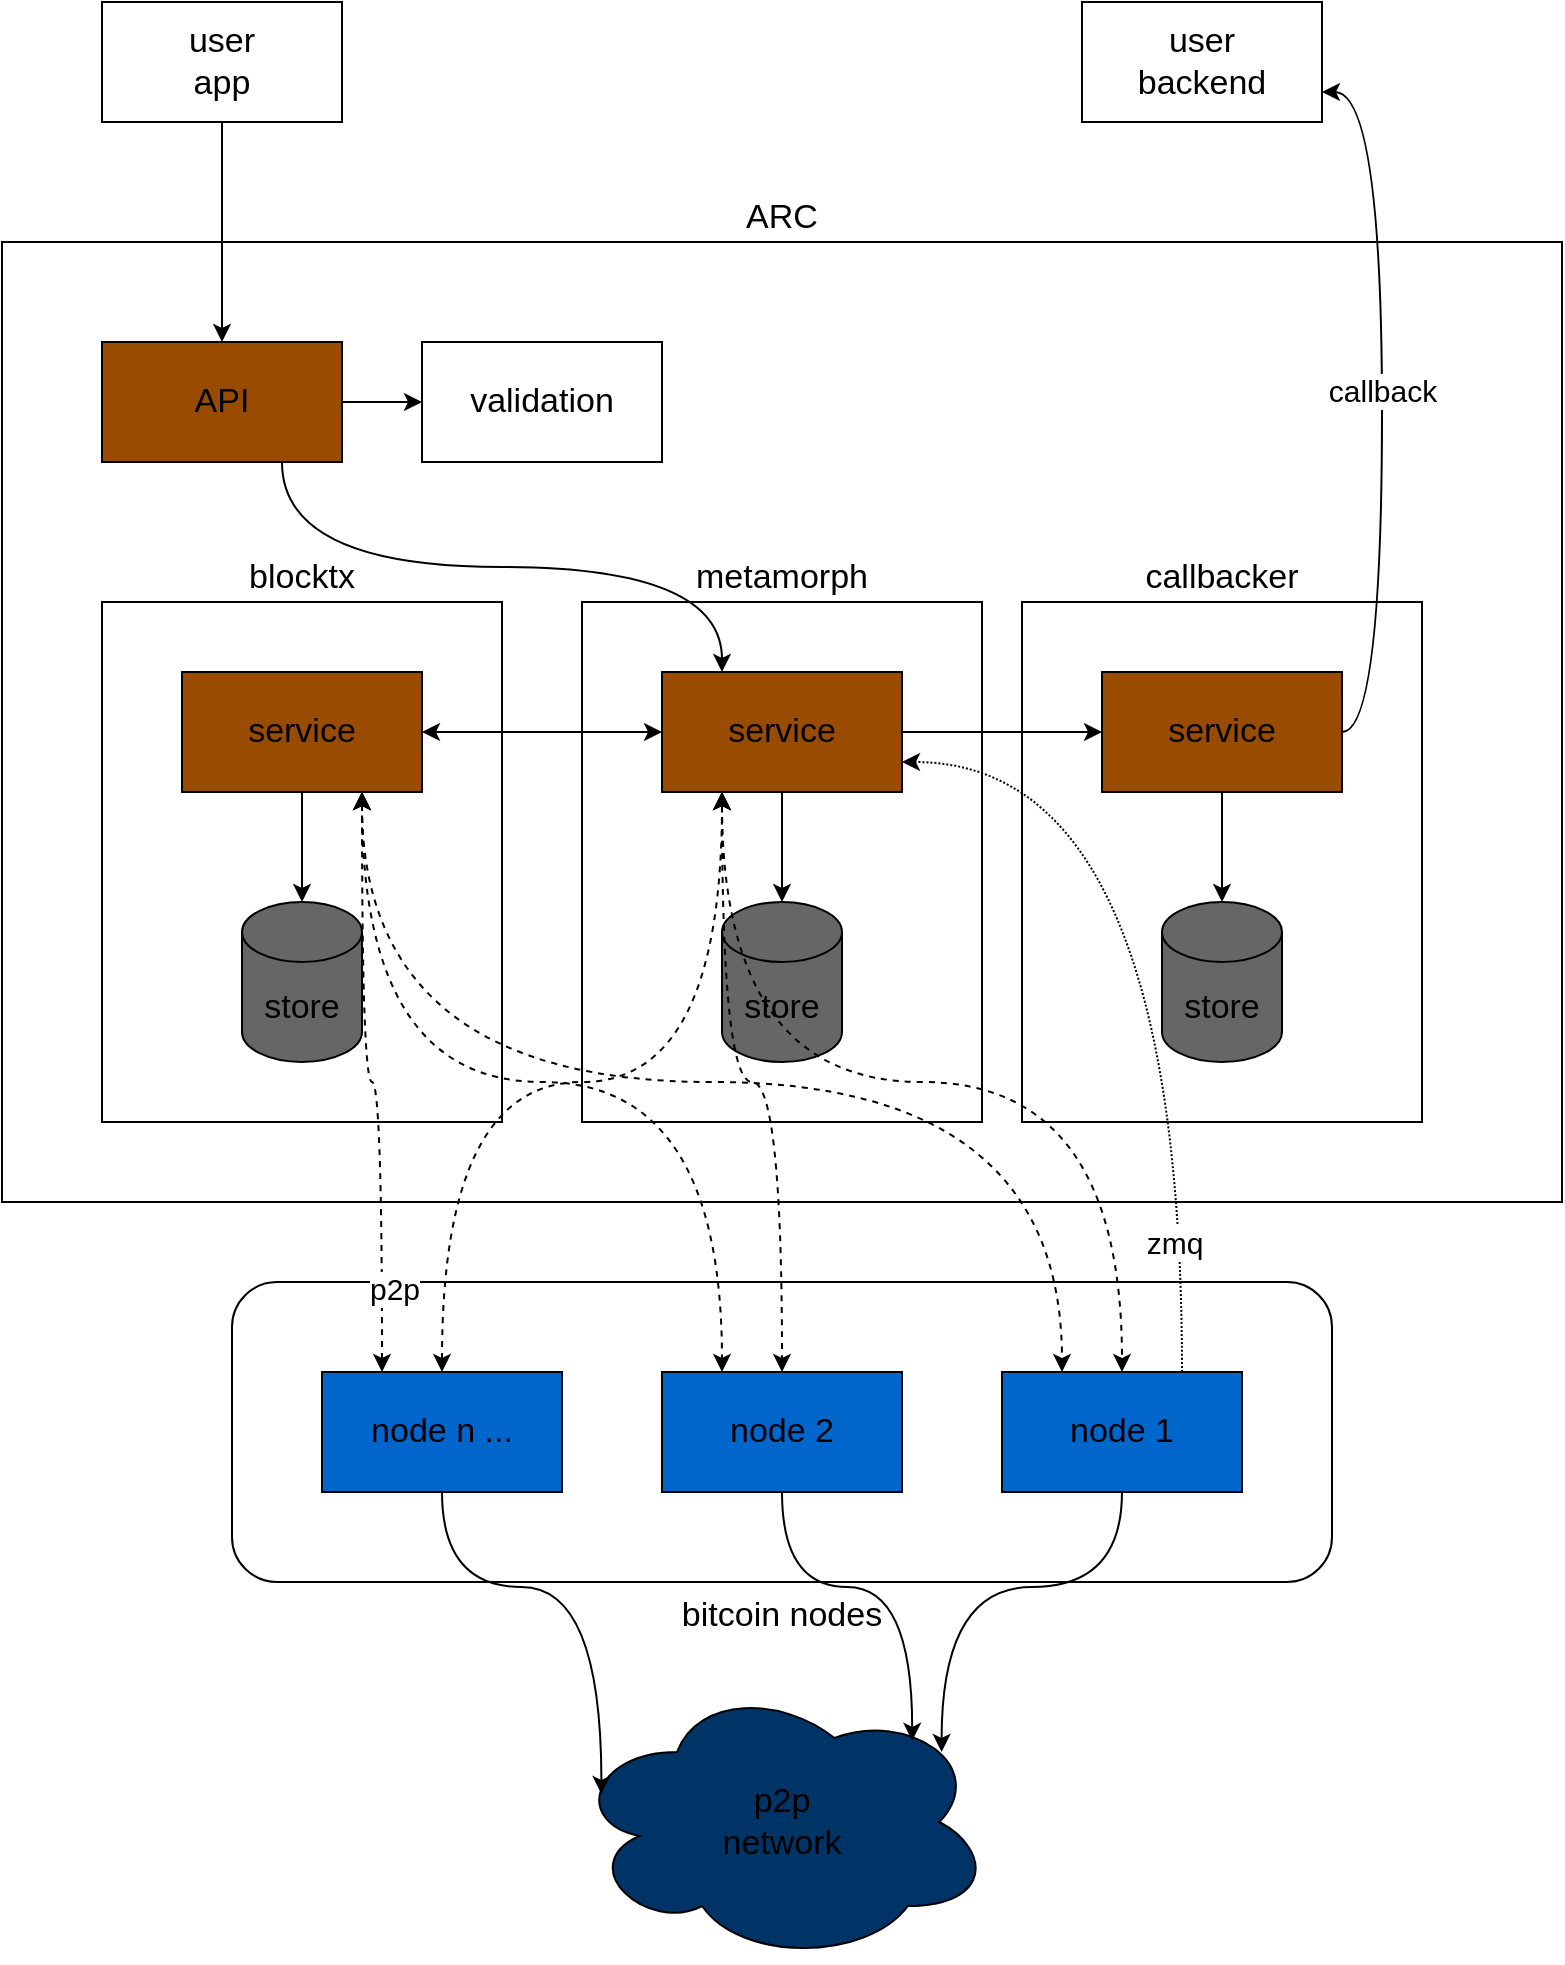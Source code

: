 <mxfile version="26.2.5">
  <diagram name="Page-1" id="y7r9vnVUinvZSlPr59UU">
    <mxGraphModel dx="3963" dy="1277" grid="1" gridSize="10" guides="1" tooltips="1" connect="1" arrows="1" fold="1" page="1" pageScale="1" pageWidth="827" pageHeight="1169" math="0" shadow="0">
      <root>
        <mxCell id="0" />
        <mxCell id="1" parent="0" />
        <mxCell id="VUfXOKQmoESvI0yCJa1Z-14" value="ARC" style="rounded=0;whiteSpace=wrap;html=1;fontSize=17;align=center;labelPosition=center;verticalLabelPosition=top;verticalAlign=bottom;" parent="1" vertex="1">
          <mxGeometry x="-1030" y="210" width="780" height="480" as="geometry" />
        </mxCell>
        <mxCell id="VUfXOKQmoESvI0yCJa1Z-6" value="metamorph" style="rounded=0;whiteSpace=wrap;html=1;fontSize=17;align=center;labelPosition=center;verticalLabelPosition=top;verticalAlign=bottom;" parent="1" vertex="1">
          <mxGeometry x="-740" y="390" width="200" height="260" as="geometry" />
        </mxCell>
        <mxCell id="VUfXOKQmoESvI0yCJa1Z-1" value="validation" style="rounded=0;whiteSpace=wrap;html=1;fontSize=17;" parent="1" vertex="1">
          <mxGeometry x="-820" y="260" width="120" height="60" as="geometry" />
        </mxCell>
        <mxCell id="VUfXOKQmoESvI0yCJa1Z-30" style="edgeStyle=orthogonalEdgeStyle;rounded=0;orthogonalLoop=1;jettySize=auto;html=1;exitX=1;exitY=0.5;exitDx=0;exitDy=0;" parent="1" source="VUfXOKQmoESvI0yCJa1Z-3" target="VUfXOKQmoESvI0yCJa1Z-1" edge="1">
          <mxGeometry relative="1" as="geometry" />
        </mxCell>
        <mxCell id="VUfXOKQmoESvI0yCJa1Z-35" style="edgeStyle=orthogonalEdgeStyle;rounded=0;orthogonalLoop=1;jettySize=auto;html=1;exitX=0.75;exitY=1;exitDx=0;exitDy=0;entryX=0.25;entryY=0;entryDx=0;entryDy=0;curved=1;" parent="1" source="VUfXOKQmoESvI0yCJa1Z-3" target="VUfXOKQmoESvI0yCJa1Z-4" edge="1">
          <mxGeometry relative="1" as="geometry" />
        </mxCell>
        <mxCell id="VUfXOKQmoESvI0yCJa1Z-3" value="API" style="rounded=0;whiteSpace=wrap;html=1;fontSize=17;fillColor=#994C00;" parent="1" vertex="1">
          <mxGeometry x="-980" y="260" width="120" height="60" as="geometry" />
        </mxCell>
        <mxCell id="VUfXOKQmoESvI0yCJa1Z-4" value="service" style="rounded=0;whiteSpace=wrap;html=1;fontSize=17;fillColor=#994C00;gradientColor=none;" parent="1" vertex="1">
          <mxGeometry x="-700" y="425" width="120" height="60" as="geometry" />
        </mxCell>
        <mxCell id="VUfXOKQmoESvI0yCJa1Z-5" value="store" style="shape=cylinder3;whiteSpace=wrap;html=1;boundedLbl=1;backgroundOutline=1;size=15;fontSize=17;fillColor=#666666;" parent="1" vertex="1">
          <mxGeometry x="-670" y="540" width="60" height="80" as="geometry" />
        </mxCell>
        <mxCell id="VUfXOKQmoESvI0yCJa1Z-7" value="blocktx" style="rounded=0;whiteSpace=wrap;html=1;fontSize=17;align=center;labelPosition=center;verticalLabelPosition=top;verticalAlign=bottom;" parent="1" vertex="1">
          <mxGeometry x="-980" y="390" width="200" height="260" as="geometry" />
        </mxCell>
        <mxCell id="VUfXOKQmoESvI0yCJa1Z-8" value="service" style="rounded=0;whiteSpace=wrap;html=1;fontSize=17;fillColor=#994C00;" parent="1" vertex="1">
          <mxGeometry x="-940" y="425" width="120" height="60" as="geometry" />
        </mxCell>
        <mxCell id="VUfXOKQmoESvI0yCJa1Z-9" value="store" style="shape=cylinder3;whiteSpace=wrap;html=1;boundedLbl=1;backgroundOutline=1;size=15;fontSize=17;fillColor=#666666;" parent="1" vertex="1">
          <mxGeometry x="-910" y="540" width="60" height="80" as="geometry" />
        </mxCell>
        <mxCell id="VUfXOKQmoESvI0yCJa1Z-10" value="callbacker" style="rounded=0;whiteSpace=wrap;html=1;fontSize=17;labelPosition=center;verticalLabelPosition=top;align=center;verticalAlign=bottom;" parent="1" vertex="1">
          <mxGeometry x="-520" y="390" width="200" height="260" as="geometry" />
        </mxCell>
        <mxCell id="VUfXOKQmoESvI0yCJa1Z-11" value="service" style="rounded=0;whiteSpace=wrap;html=1;fontSize=17;fillColor=#994C00;" parent="1" vertex="1">
          <mxGeometry x="-480" y="425" width="120" height="60" as="geometry" />
        </mxCell>
        <mxCell id="VUfXOKQmoESvI0yCJa1Z-12" value="store" style="shape=cylinder3;whiteSpace=wrap;html=1;boundedLbl=1;backgroundOutline=1;size=15;fontSize=17;fillColor=#666666;" parent="1" vertex="1">
          <mxGeometry x="-450" y="540" width="60" height="80" as="geometry" />
        </mxCell>
        <mxCell id="VUfXOKQmoESvI0yCJa1Z-29" style="edgeStyle=orthogonalEdgeStyle;rounded=0;orthogonalLoop=1;jettySize=auto;html=1;exitX=0.5;exitY=1;exitDx=0;exitDy=0;entryX=0.5;entryY=0;entryDx=0;entryDy=0;" parent="1" source="VUfXOKQmoESvI0yCJa1Z-15" target="VUfXOKQmoESvI0yCJa1Z-3" edge="1">
          <mxGeometry relative="1" as="geometry" />
        </mxCell>
        <mxCell id="VUfXOKQmoESvI0yCJa1Z-15" value="user&lt;br style=&quot;font-size: 17px;&quot;&gt;app" style="rounded=0;whiteSpace=wrap;html=1;fontSize=17;" parent="1" vertex="1">
          <mxGeometry x="-980" y="90" width="120" height="60" as="geometry" />
        </mxCell>
        <mxCell id="VUfXOKQmoESvI0yCJa1Z-16" value="user&lt;br style=&quot;font-size: 17px;&quot;&gt;backend" style="rounded=0;whiteSpace=wrap;html=1;fontSize=17;" parent="1" vertex="1">
          <mxGeometry x="-490" y="90" width="120" height="60" as="geometry" />
        </mxCell>
        <mxCell id="VUfXOKQmoESvI0yCJa1Z-18" value="p2p&lt;div style=&quot;font-size: 17px;&quot;&gt;network&lt;/div&gt;" style="ellipse;shape=cloud;whiteSpace=wrap;html=1;fontSize=17;fillColor=#003366;" parent="1" vertex="1">
          <mxGeometry x="-745" y="930" width="210" height="140" as="geometry" />
        </mxCell>
        <mxCell id="VUfXOKQmoESvI0yCJa1Z-19" value="bitcoin nodes" style="rounded=1;whiteSpace=wrap;html=1;fontSize=17;labelPosition=center;verticalLabelPosition=bottom;align=center;verticalAlign=top;" parent="1" vertex="1">
          <mxGeometry x="-915" y="730" width="550" height="150" as="geometry" />
        </mxCell>
        <mxCell id="VUfXOKQmoESvI0yCJa1Z-20" value="node n ..." style="rounded=0;whiteSpace=wrap;html=1;fontSize=17;fillColor=#0066CC;" parent="1" vertex="1">
          <mxGeometry x="-870" y="775" width="120" height="60" as="geometry" />
        </mxCell>
        <mxCell id="VUfXOKQmoESvI0yCJa1Z-21" value="node 2" style="rounded=0;whiteSpace=wrap;html=1;fontSize=17;fillColor=#0066CC;" parent="1" vertex="1">
          <mxGeometry x="-700" y="775" width="120" height="60" as="geometry" />
        </mxCell>
        <mxCell id="VUfXOKQmoESvI0yCJa1Z-42" style="edgeStyle=orthogonalEdgeStyle;rounded=0;orthogonalLoop=1;jettySize=auto;html=1;exitX=0.75;exitY=0;exitDx=0;exitDy=0;entryX=1;entryY=0.75;entryDx=0;entryDy=0;elbow=vertical;curved=1;dashed=1;dashPattern=1 1;" parent="1" source="VUfXOKQmoESvI0yCJa1Z-22" target="VUfXOKQmoESvI0yCJa1Z-4" edge="1">
          <mxGeometry relative="1" as="geometry" />
        </mxCell>
        <mxCell id="VUfXOKQmoESvI0yCJa1Z-43" value="zmq" style="edgeLabel;html=1;align=center;verticalAlign=middle;resizable=0;points=[];fontSize=15;" parent="VUfXOKQmoESvI0yCJa1Z-42" vertex="1" connectable="0">
          <mxGeometry x="-0.705" y="4" relative="1" as="geometry">
            <mxPoint as="offset" />
          </mxGeometry>
        </mxCell>
        <mxCell id="VUfXOKQmoESvI0yCJa1Z-22" value="node 1" style="rounded=0;whiteSpace=wrap;html=1;fontSize=17;fillColor=#0066CC;" parent="1" vertex="1">
          <mxGeometry x="-530" y="775" width="120" height="60" as="geometry" />
        </mxCell>
        <mxCell id="VUfXOKQmoESvI0yCJa1Z-25" value="" style="endArrow=classic;startArrow=classic;html=1;rounded=0;exitX=1;exitY=0.5;exitDx=0;exitDy=0;" parent="1" source="VUfXOKQmoESvI0yCJa1Z-8" target="VUfXOKQmoESvI0yCJa1Z-4" edge="1">
          <mxGeometry width="50" height="50" relative="1" as="geometry">
            <mxPoint x="-430" y="750" as="sourcePoint" />
            <mxPoint x="-380" y="700" as="targetPoint" />
          </mxGeometry>
        </mxCell>
        <mxCell id="VUfXOKQmoESvI0yCJa1Z-28" style="edgeStyle=orthogonalEdgeStyle;rounded=0;orthogonalLoop=1;jettySize=auto;html=1;exitX=1;exitY=0.5;exitDx=0;exitDy=0;entryX=1;entryY=0.75;entryDx=0;entryDy=0;curved=1;" parent="1" source="VUfXOKQmoESvI0yCJa1Z-11" target="VUfXOKQmoESvI0yCJa1Z-16" edge="1">
          <mxGeometry relative="1" as="geometry" />
        </mxCell>
        <mxCell id="VUfXOKQmoESvI0yCJa1Z-39" value="callback" style="edgeLabel;html=1;align=center;verticalAlign=middle;resizable=0;points=[];fontSize=15;" parent="VUfXOKQmoESvI0yCJa1Z-28" vertex="1" connectable="0">
          <mxGeometry x="0.036" relative="1" as="geometry">
            <mxPoint as="offset" />
          </mxGeometry>
        </mxCell>
        <mxCell id="VUfXOKQmoESvI0yCJa1Z-36" style="edgeStyle=orthogonalEdgeStyle;rounded=0;orthogonalLoop=1;jettySize=auto;html=1;exitX=0.5;exitY=1;exitDx=0;exitDy=0;entryX=0.5;entryY=0;entryDx=0;entryDy=0;entryPerimeter=0;" parent="1" source="VUfXOKQmoESvI0yCJa1Z-8" target="VUfXOKQmoESvI0yCJa1Z-9" edge="1">
          <mxGeometry relative="1" as="geometry" />
        </mxCell>
        <mxCell id="VUfXOKQmoESvI0yCJa1Z-37" style="edgeStyle=orthogonalEdgeStyle;rounded=0;orthogonalLoop=1;jettySize=auto;html=1;exitX=0.5;exitY=1;exitDx=0;exitDy=0;entryX=0.5;entryY=0;entryDx=0;entryDy=0;entryPerimeter=0;" parent="1" source="VUfXOKQmoESvI0yCJa1Z-4" target="VUfXOKQmoESvI0yCJa1Z-5" edge="1">
          <mxGeometry relative="1" as="geometry" />
        </mxCell>
        <mxCell id="VUfXOKQmoESvI0yCJa1Z-38" value="" style="endArrow=classic;html=1;rounded=0;exitX=0.5;exitY=1;exitDx=0;exitDy=0;" parent="1" source="VUfXOKQmoESvI0yCJa1Z-11" target="VUfXOKQmoESvI0yCJa1Z-12" edge="1">
          <mxGeometry width="50" height="50" relative="1" as="geometry">
            <mxPoint x="-430" y="750" as="sourcePoint" />
            <mxPoint x="-380" y="700" as="targetPoint" />
          </mxGeometry>
        </mxCell>
        <mxCell id="VUfXOKQmoESvI0yCJa1Z-44" value="" style="endArrow=classic;startArrow=classic;html=1;rounded=0;exitX=0.5;exitY=0;exitDx=0;exitDy=0;entryX=0.25;entryY=1;entryDx=0;entryDy=0;edgeStyle=orthogonalEdgeStyle;curved=1;dashed=1;" parent="1" source="VUfXOKQmoESvI0yCJa1Z-20" target="VUfXOKQmoESvI0yCJa1Z-4" edge="1">
          <mxGeometry width="50" height="50" relative="1" as="geometry">
            <mxPoint x="60" y="750" as="sourcePoint" />
            <mxPoint x="110" y="700" as="targetPoint" />
          </mxGeometry>
        </mxCell>
        <mxCell id="VUfXOKQmoESvI0yCJa1Z-48" value="" style="endArrow=classic;startArrow=classic;html=1;rounded=0;entryX=0.5;entryY=0;entryDx=0;entryDy=0;edgeStyle=orthogonalEdgeStyle;curved=1;dashed=1;exitX=0.25;exitY=1;exitDx=0;exitDy=0;" parent="1" source="VUfXOKQmoESvI0yCJa1Z-4" target="VUfXOKQmoESvI0yCJa1Z-21" edge="1">
          <mxGeometry width="50" height="50" relative="1" as="geometry">
            <mxPoint x="-670" y="490" as="sourcePoint" />
            <mxPoint x="110" y="700" as="targetPoint" />
          </mxGeometry>
        </mxCell>
        <mxCell id="VUfXOKQmoESvI0yCJa1Z-49" value="" style="endArrow=classic;startArrow=classic;html=1;rounded=0;dashed=1;edgeStyle=orthogonalEdgeStyle;curved=1;exitX=0.25;exitY=1;exitDx=0;exitDy=0;entryX=0.5;entryY=0;entryDx=0;entryDy=0;" parent="1" source="VUfXOKQmoESvI0yCJa1Z-4" target="VUfXOKQmoESvI0yCJa1Z-22" edge="1">
          <mxGeometry width="50" height="50" relative="1" as="geometry">
            <mxPoint x="-670" y="510" as="sourcePoint" />
            <mxPoint x="-470" y="770" as="targetPoint" />
          </mxGeometry>
        </mxCell>
        <mxCell id="VUfXOKQmoESvI0yCJa1Z-50" value="" style="endArrow=classic;startArrow=classic;html=1;rounded=0;entryX=0.25;entryY=0;entryDx=0;entryDy=0;edgeStyle=orthogonalEdgeStyle;curved=1;dashed=1;exitX=0.75;exitY=1;exitDx=0;exitDy=0;" parent="1" source="VUfXOKQmoESvI0yCJa1Z-8" target="VUfXOKQmoESvI0yCJa1Z-21" edge="1">
          <mxGeometry width="50" height="50" relative="1" as="geometry">
            <mxPoint x="-660" y="500" as="sourcePoint" />
            <mxPoint x="-630" y="785" as="targetPoint" />
          </mxGeometry>
        </mxCell>
        <mxCell id="VUfXOKQmoESvI0yCJa1Z-51" value="" style="endArrow=classic;startArrow=classic;html=1;rounded=0;exitX=0.25;exitY=0;exitDx=0;exitDy=0;edgeStyle=orthogonalEdgeStyle;curved=1;dashed=1;entryX=0.75;entryY=1;entryDx=0;entryDy=0;" parent="1" source="VUfXOKQmoESvI0yCJa1Z-20" target="VUfXOKQmoESvI0yCJa1Z-8" edge="1">
          <mxGeometry width="50" height="50" relative="1" as="geometry">
            <mxPoint x="-800" y="785" as="sourcePoint" />
            <mxPoint x="-850" y="490" as="targetPoint" />
          </mxGeometry>
        </mxCell>
        <mxCell id="VUfXOKQmoESvI0yCJa1Z-52" value="p2p" style="edgeLabel;html=1;align=center;verticalAlign=middle;resizable=0;points=[];fontSize=15;" parent="VUfXOKQmoESvI0yCJa1Z-51" vertex="1" connectable="0">
          <mxGeometry x="-0.718" y="-6" relative="1" as="geometry">
            <mxPoint as="offset" />
          </mxGeometry>
        </mxCell>
        <mxCell id="VUfXOKQmoESvI0yCJa1Z-53" value="" style="endArrow=classic;startArrow=classic;html=1;rounded=0;dashed=1;edgeStyle=orthogonalEdgeStyle;curved=1;exitX=0.75;exitY=1;exitDx=0;exitDy=0;entryX=0.25;entryY=0;entryDx=0;entryDy=0;" parent="1" source="VUfXOKQmoESvI0yCJa1Z-8" target="VUfXOKQmoESvI0yCJa1Z-22" edge="1">
          <mxGeometry width="50" height="50" relative="1" as="geometry">
            <mxPoint x="-660" y="495" as="sourcePoint" />
            <mxPoint x="-460" y="785" as="targetPoint" />
          </mxGeometry>
        </mxCell>
        <mxCell id="VUfXOKQmoESvI0yCJa1Z-54" style="edgeStyle=orthogonalEdgeStyle;rounded=0;orthogonalLoop=1;jettySize=auto;html=1;exitX=0.5;exitY=1;exitDx=0;exitDy=0;entryX=0.07;entryY=0.4;entryDx=0;entryDy=0;entryPerimeter=0;curved=1;" parent="1" source="VUfXOKQmoESvI0yCJa1Z-20" target="VUfXOKQmoESvI0yCJa1Z-18" edge="1">
          <mxGeometry relative="1" as="geometry" />
        </mxCell>
        <mxCell id="VUfXOKQmoESvI0yCJa1Z-55" style="edgeStyle=orthogonalEdgeStyle;rounded=0;orthogonalLoop=1;jettySize=auto;html=1;exitX=0.5;exitY=1;exitDx=0;exitDy=0;entryX=0.81;entryY=0.21;entryDx=0;entryDy=0;entryPerimeter=0;curved=1;" parent="1" source="VUfXOKQmoESvI0yCJa1Z-21" target="VUfXOKQmoESvI0yCJa1Z-18" edge="1">
          <mxGeometry relative="1" as="geometry" />
        </mxCell>
        <mxCell id="VUfXOKQmoESvI0yCJa1Z-56" style="edgeStyle=orthogonalEdgeStyle;rounded=0;orthogonalLoop=1;jettySize=auto;html=1;exitX=0.5;exitY=1;exitDx=0;exitDy=0;entryX=0.88;entryY=0.25;entryDx=0;entryDy=0;entryPerimeter=0;curved=1;" parent="1" source="VUfXOKQmoESvI0yCJa1Z-22" target="VUfXOKQmoESvI0yCJa1Z-18" edge="1">
          <mxGeometry relative="1" as="geometry" />
        </mxCell>
        <mxCell id="VUfXOKQmoESvI0yCJa1Z-26" style="edgeStyle=orthogonalEdgeStyle;rounded=0;orthogonalLoop=1;jettySize=auto;html=1;exitX=1;exitY=0.5;exitDx=0;exitDy=0;entryX=0;entryY=0.5;entryDx=0;entryDy=0;" parent="1" source="VUfXOKQmoESvI0yCJa1Z-4" target="VUfXOKQmoESvI0yCJa1Z-11" edge="1">
          <mxGeometry relative="1" as="geometry" />
        </mxCell>
      </root>
    </mxGraphModel>
  </diagram>
</mxfile>
